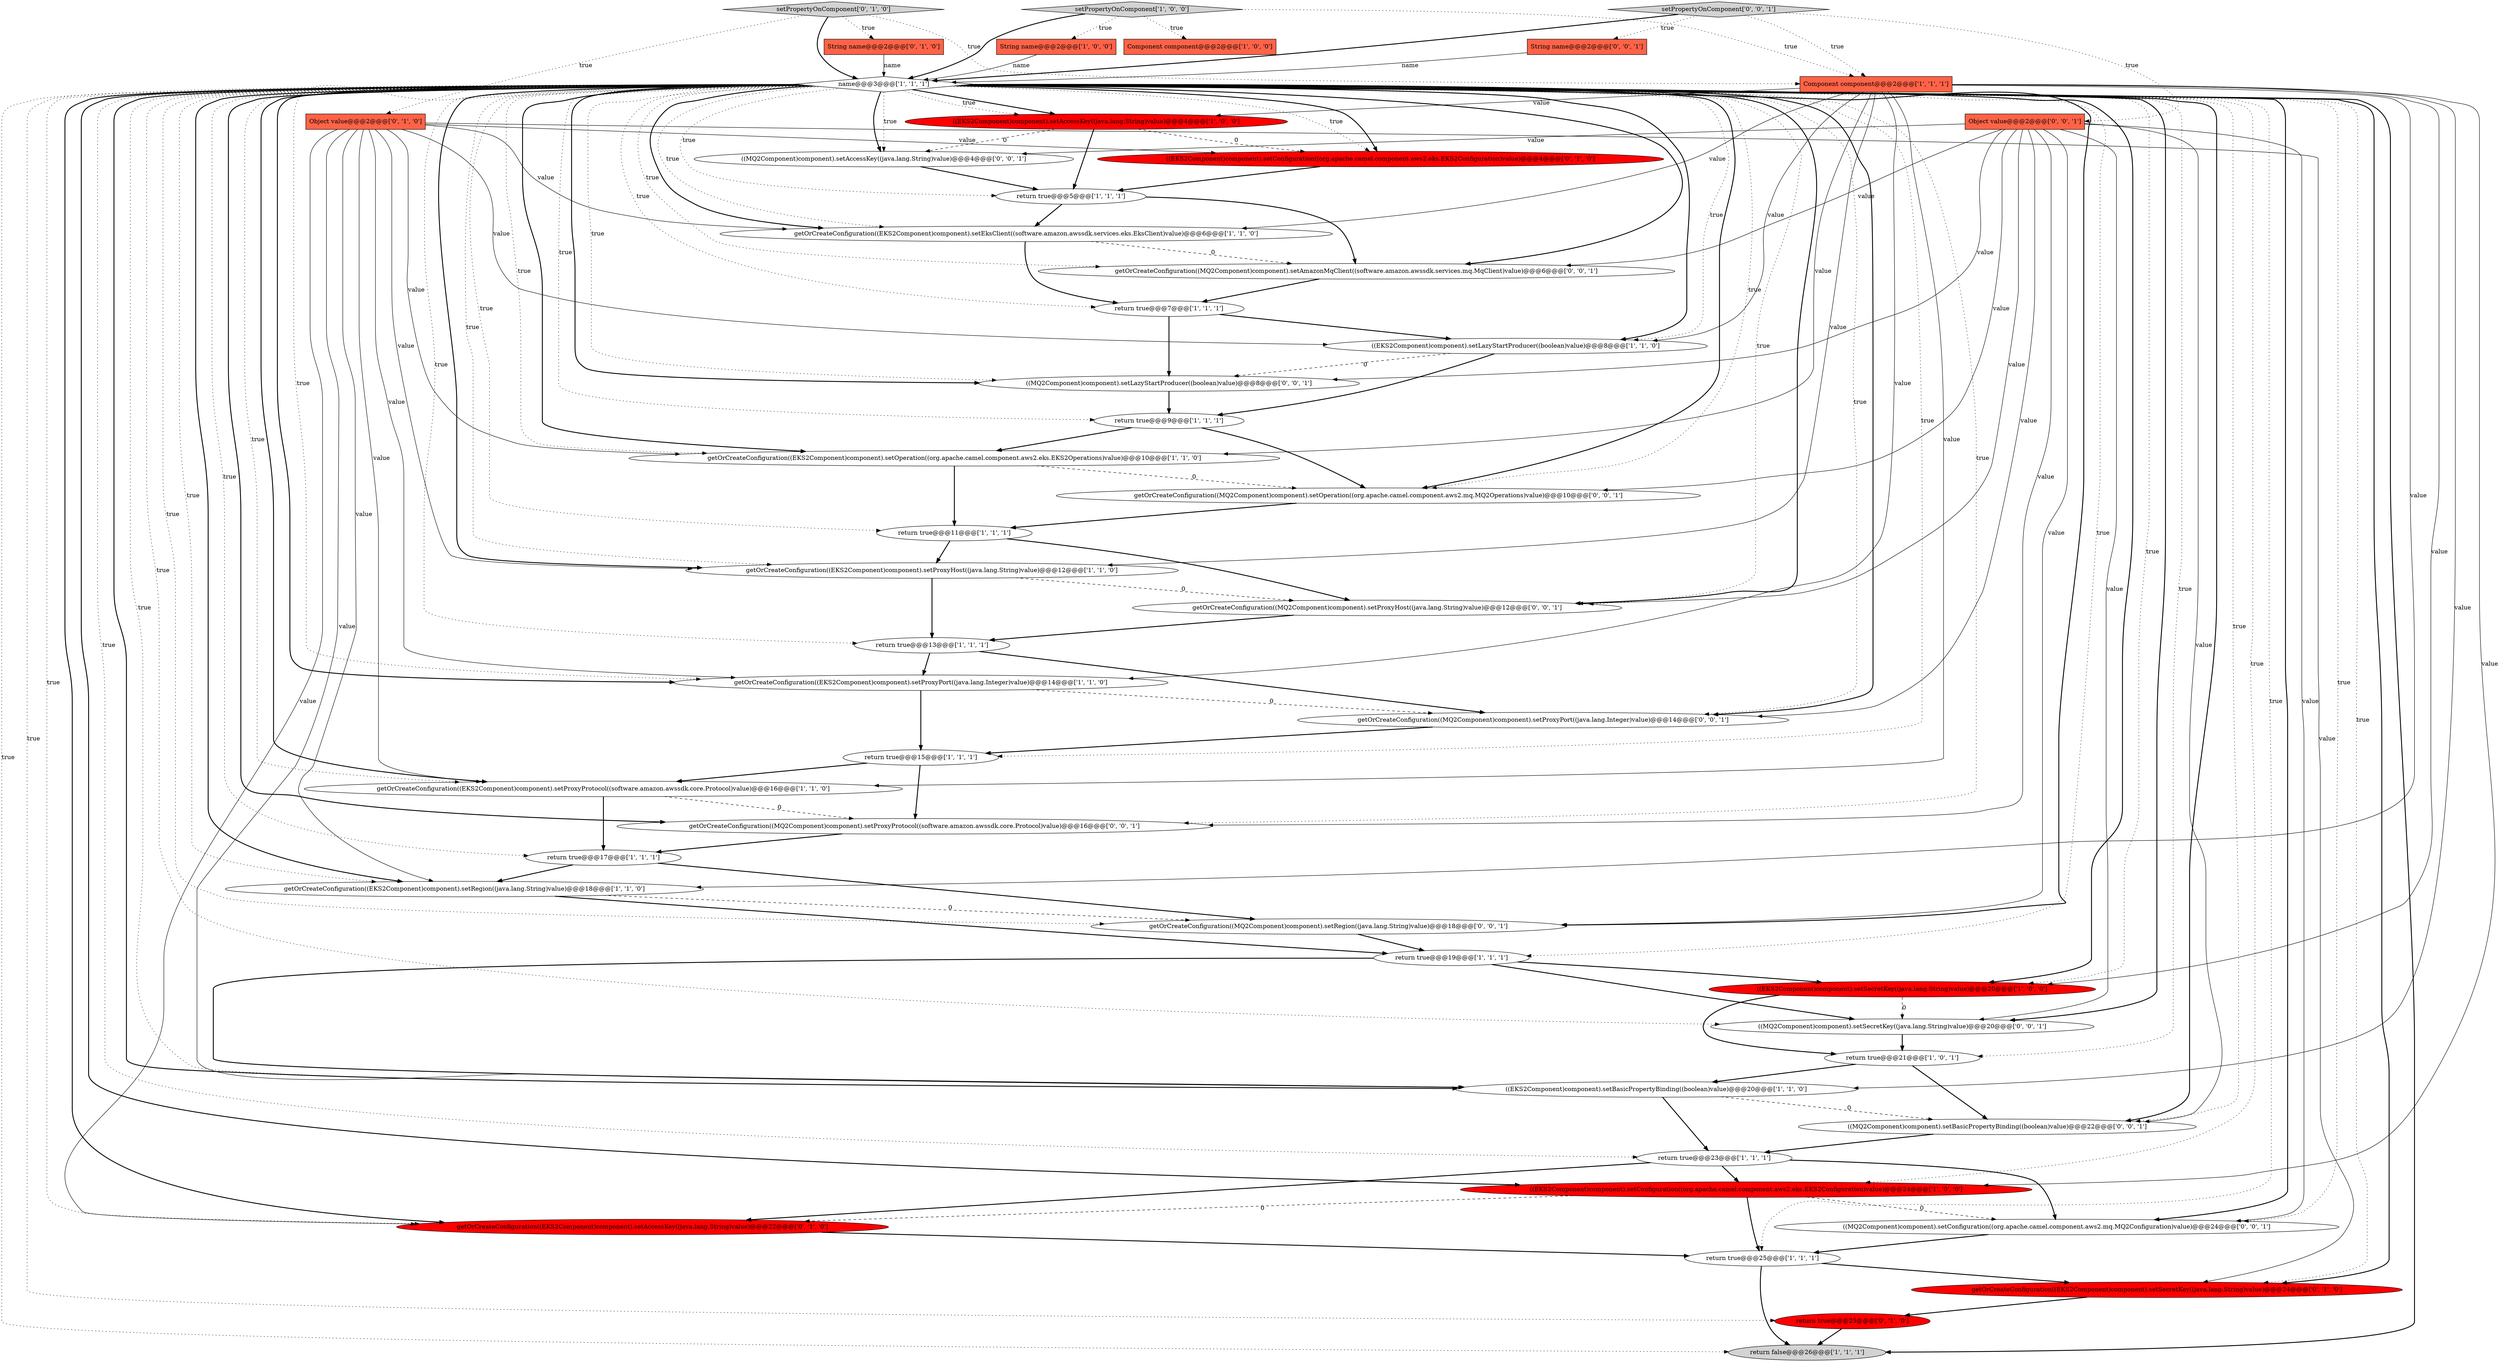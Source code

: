 digraph {
30 [style = filled, label = "String name@@@2@@@['0', '1', '0']", fillcolor = tomato, shape = box image = "AAA0AAABBB2BBB"];
25 [style = filled, label = "return true@@@9@@@['1', '1', '1']", fillcolor = white, shape = ellipse image = "AAA0AAABBB1BBB"];
41 [style = filled, label = "getOrCreateConfiguration((MQ2Component)component).setProxyPort((java.lang.Integer)value)@@@14@@@['0', '0', '1']", fillcolor = white, shape = ellipse image = "AAA0AAABBB3BBB"];
32 [style = filled, label = "setPropertyOnComponent['0', '1', '0']", fillcolor = lightgray, shape = diamond image = "AAA0AAABBB2BBB"];
21 [style = filled, label = "return true@@@13@@@['1', '1', '1']", fillcolor = white, shape = ellipse image = "AAA0AAABBB1BBB"];
37 [style = filled, label = "getOrCreateConfiguration((MQ2Component)component).setProxyHost((java.lang.String)value)@@@12@@@['0', '0', '1']", fillcolor = white, shape = ellipse image = "AAA0AAABBB3BBB"];
9 [style = filled, label = "name@@@3@@@['1', '1', '1']", fillcolor = white, shape = diamond image = "AAA0AAABBB1BBB"];
43 [style = filled, label = "getOrCreateConfiguration((MQ2Component)component).setRegion((java.lang.String)value)@@@18@@@['0', '0', '1']", fillcolor = white, shape = ellipse image = "AAA0AAABBB3BBB"];
24 [style = filled, label = "return true@@@7@@@['1', '1', '1']", fillcolor = white, shape = ellipse image = "AAA0AAABBB1BBB"];
36 [style = filled, label = "getOrCreateConfiguration((MQ2Component)component).setOperation((org.apache.camel.component.aws2.mq.MQ2Operations)value)@@@10@@@['0', '0', '1']", fillcolor = white, shape = ellipse image = "AAA0AAABBB3BBB"];
29 [style = filled, label = "Object value@@@2@@@['0', '1', '0']", fillcolor = tomato, shape = box image = "AAA0AAABBB2BBB"];
48 [style = filled, label = "getOrCreateConfiguration((MQ2Component)component).setAmazonMqClient((software.amazon.awssdk.services.mq.MqClient)value)@@@6@@@['0', '0', '1']", fillcolor = white, shape = ellipse image = "AAA0AAABBB3BBB"];
39 [style = filled, label = "((MQ2Component)component).setBasicPropertyBinding((boolean)value)@@@22@@@['0', '0', '1']", fillcolor = white, shape = ellipse image = "AAA0AAABBB3BBB"];
46 [style = filled, label = "setPropertyOnComponent['0', '0', '1']", fillcolor = lightgray, shape = diamond image = "AAA0AAABBB3BBB"];
17 [style = filled, label = "return true@@@15@@@['1', '1', '1']", fillcolor = white, shape = ellipse image = "AAA0AAABBB1BBB"];
10 [style = filled, label = "return true@@@21@@@['1', '0', '1']", fillcolor = white, shape = ellipse image = "AAA0AAABBB1BBB"];
16 [style = filled, label = "getOrCreateConfiguration((EKS2Component)component).setRegion((java.lang.String)value)@@@18@@@['1', '1', '0']", fillcolor = white, shape = ellipse image = "AAA0AAABBB1BBB"];
31 [style = filled, label = "getOrCreateConfiguration((EKS2Component)component).setAccessKey((java.lang.String)value)@@@22@@@['0', '1', '0']", fillcolor = red, shape = ellipse image = "AAA1AAABBB2BBB"];
1 [style = filled, label = "String name@@@2@@@['1', '0', '0']", fillcolor = tomato, shape = box image = "AAA0AAABBB1BBB"];
40 [style = filled, label = "((MQ2Component)component).setAccessKey((java.lang.String)value)@@@4@@@['0', '0', '1']", fillcolor = white, shape = ellipse image = "AAA0AAABBB3BBB"];
22 [style = filled, label = "return true@@@23@@@['1', '1', '1']", fillcolor = white, shape = ellipse image = "AAA0AAABBB1BBB"];
47 [style = filled, label = "((MQ2Component)component).setLazyStartProducer((boolean)value)@@@8@@@['0', '0', '1']", fillcolor = white, shape = ellipse image = "AAA0AAABBB3BBB"];
18 [style = filled, label = "Component component@@@2@@@['1', '0', '0']", fillcolor = tomato, shape = box image = "AAA0AAABBB1BBB"];
0 [style = filled, label = "return true@@@25@@@['1', '1', '1']", fillcolor = white, shape = ellipse image = "AAA0AAABBB1BBB"];
28 [style = filled, label = "((EKS2Component)component).setConfiguration((org.apache.camel.component.aws2.eks.EKS2Configuration)value)@@@4@@@['0', '1', '0']", fillcolor = red, shape = ellipse image = "AAA1AAABBB2BBB"];
27 [style = filled, label = "Component component@@@2@@@['1', '1', '1']", fillcolor = tomato, shape = box image = "AAA0AAABBB1BBB"];
13 [style = filled, label = "((EKS2Component)component).setBasicPropertyBinding((boolean)value)@@@20@@@['1', '1', '0']", fillcolor = white, shape = ellipse image = "AAA0AAABBB1BBB"];
11 [style = filled, label = "return true@@@19@@@['1', '1', '1']", fillcolor = white, shape = ellipse image = "AAA0AAABBB1BBB"];
12 [style = filled, label = "((EKS2Component)component).setSecretKey((java.lang.String)value)@@@20@@@['1', '0', '0']", fillcolor = red, shape = ellipse image = "AAA1AAABBB1BBB"];
20 [style = filled, label = "((EKS2Component)component).setAccessKey((java.lang.String)value)@@@4@@@['1', '0', '0']", fillcolor = red, shape = ellipse image = "AAA1AAABBB1BBB"];
19 [style = filled, label = "getOrCreateConfiguration((EKS2Component)component).setOperation((org.apache.camel.component.aws2.eks.EKS2Operations)value)@@@10@@@['1', '1', '0']", fillcolor = white, shape = ellipse image = "AAA0AAABBB1BBB"];
8 [style = filled, label = "setPropertyOnComponent['1', '0', '0']", fillcolor = lightgray, shape = diamond image = "AAA0AAABBB1BBB"];
33 [style = filled, label = "return true@@@25@@@['0', '1', '0']", fillcolor = red, shape = ellipse image = "AAA1AAABBB2BBB"];
35 [style = filled, label = "getOrCreateConfiguration((MQ2Component)component).setProxyProtocol((software.amazon.awssdk.core.Protocol)value)@@@16@@@['0', '0', '1']", fillcolor = white, shape = ellipse image = "AAA0AAABBB3BBB"];
45 [style = filled, label = "((MQ2Component)component).setConfiguration((org.apache.camel.component.aws2.mq.MQ2Configuration)value)@@@24@@@['0', '0', '1']", fillcolor = white, shape = ellipse image = "AAA0AAABBB3BBB"];
14 [style = filled, label = "return true@@@5@@@['1', '1', '1']", fillcolor = white, shape = ellipse image = "AAA0AAABBB1BBB"];
15 [style = filled, label = "((EKS2Component)component).setLazyStartProducer((boolean)value)@@@8@@@['1', '1', '0']", fillcolor = white, shape = ellipse image = "AAA0AAABBB1BBB"];
44 [style = filled, label = "((MQ2Component)component).setSecretKey((java.lang.String)value)@@@20@@@['0', '0', '1']", fillcolor = white, shape = ellipse image = "AAA0AAABBB3BBB"];
4 [style = filled, label = "return false@@@26@@@['1', '1', '1']", fillcolor = lightgray, shape = ellipse image = "AAA0AAABBB1BBB"];
34 [style = filled, label = "getOrCreateConfiguration((EKS2Component)component).setSecretKey((java.lang.String)value)@@@24@@@['0', '1', '0']", fillcolor = red, shape = ellipse image = "AAA1AAABBB2BBB"];
5 [style = filled, label = "getOrCreateConfiguration((EKS2Component)component).setProxyHost((java.lang.String)value)@@@12@@@['1', '1', '0']", fillcolor = white, shape = ellipse image = "AAA0AAABBB1BBB"];
3 [style = filled, label = "((EKS2Component)component).setConfiguration((org.apache.camel.component.aws2.eks.EKS2Configuration)value)@@@24@@@['1', '0', '0']", fillcolor = red, shape = ellipse image = "AAA1AAABBB1BBB"];
6 [style = filled, label = "return true@@@17@@@['1', '1', '1']", fillcolor = white, shape = ellipse image = "AAA0AAABBB1BBB"];
7 [style = filled, label = "getOrCreateConfiguration((EKS2Component)component).setProxyProtocol((software.amazon.awssdk.core.Protocol)value)@@@16@@@['1', '1', '0']", fillcolor = white, shape = ellipse image = "AAA0AAABBB1BBB"];
26 [style = filled, label = "getOrCreateConfiguration((EKS2Component)component).setProxyPort((java.lang.Integer)value)@@@14@@@['1', '1', '0']", fillcolor = white, shape = ellipse image = "AAA0AAABBB1BBB"];
2 [style = filled, label = "return true@@@11@@@['1', '1', '1']", fillcolor = white, shape = ellipse image = "AAA0AAABBB1BBB"];
38 [style = filled, label = "Object value@@@2@@@['0', '0', '1']", fillcolor = tomato, shape = box image = "AAA0AAABBB3BBB"];
42 [style = filled, label = "String name@@@2@@@['0', '0', '1']", fillcolor = tomato, shape = box image = "AAA0AAABBB3BBB"];
23 [style = filled, label = "getOrCreateConfiguration((EKS2Component)component).setEksClient((software.amazon.awssdk.services.eks.EksClient)value)@@@6@@@['1', '1', '0']", fillcolor = white, shape = ellipse image = "AAA0AAABBB1BBB"];
27->7 [style = solid, label="value"];
6->43 [style = bold, label=""];
9->12 [style = dotted, label="true"];
29->13 [style = solid, label="value"];
38->37 [style = solid, label="value"];
9->35 [style = dotted, label="true"];
27->20 [style = solid, label="value"];
20->40 [style = dashed, label="0"];
15->25 [style = bold, label=""];
23->48 [style = dashed, label="0"];
9->37 [style = dotted, label="true"];
29->28 [style = solid, label="value"];
38->39 [style = solid, label="value"];
9->43 [style = bold, label=""];
9->7 [style = bold, label=""];
9->35 [style = bold, label=""];
9->16 [style = bold, label=""];
9->37 [style = bold, label=""];
28->14 [style = bold, label=""];
9->26 [style = bold, label=""];
29->19 [style = solid, label="value"];
21->26 [style = bold, label=""];
12->10 [style = bold, label=""];
10->39 [style = bold, label=""];
36->2 [style = bold, label=""];
7->35 [style = dashed, label="0"];
11->13 [style = bold, label=""];
45->0 [style = bold, label=""];
32->30 [style = dotted, label="true"];
25->19 [style = bold, label=""];
9->47 [style = bold, label=""];
9->5 [style = bold, label=""];
12->44 [style = dashed, label="0"];
9->48 [style = dotted, label="true"];
9->15 [style = dotted, label="true"];
13->22 [style = bold, label=""];
27->26 [style = solid, label="value"];
38->44 [style = solid, label="value"];
48->24 [style = bold, label=""];
14->48 [style = bold, label=""];
27->23 [style = solid, label="value"];
9->28 [style = dotted, label="true"];
17->35 [style = bold, label=""];
9->40 [style = bold, label=""];
9->41 [style = dotted, label="true"];
29->26 [style = solid, label="value"];
9->33 [style = dotted, label="true"];
9->26 [style = dotted, label="true"];
9->39 [style = bold, label=""];
30->9 [style = solid, label="name"];
26->17 [style = bold, label=""];
3->31 [style = dashed, label="0"];
25->36 [style = bold, label=""];
11->44 [style = bold, label=""];
38->40 [style = solid, label="value"];
29->7 [style = solid, label="value"];
34->33 [style = bold, label=""];
37->21 [style = bold, label=""];
21->41 [style = bold, label=""];
9->31 [style = dotted, label="true"];
9->48 [style = bold, label=""];
20->14 [style = bold, label=""];
11->12 [style = bold, label=""];
29->23 [style = solid, label="value"];
19->2 [style = bold, label=""];
38->45 [style = solid, label="value"];
9->21 [style = dotted, label="true"];
16->43 [style = dashed, label="0"];
24->47 [style = bold, label=""];
3->0 [style = bold, label=""];
43->11 [style = bold, label=""];
39->22 [style = bold, label=""];
5->21 [style = bold, label=""];
0->34 [style = bold, label=""];
9->24 [style = dotted, label="true"];
47->25 [style = bold, label=""];
27->19 [style = solid, label="value"];
9->13 [style = dotted, label="true"];
9->44 [style = bold, label=""];
7->6 [style = bold, label=""];
9->43 [style = dotted, label="true"];
9->4 [style = dotted, label="true"];
1->9 [style = solid, label="name"];
8->18 [style = dotted, label="true"];
29->31 [style = solid, label="value"];
27->5 [style = solid, label="value"];
9->10 [style = dotted, label="true"];
9->3 [style = dotted, label="true"];
5->37 [style = dashed, label="0"];
38->35 [style = solid, label="value"];
9->0 [style = dotted, label="true"];
46->9 [style = bold, label=""];
22->45 [style = bold, label=""];
9->31 [style = bold, label=""];
31->0 [style = bold, label=""];
9->11 [style = dotted, label="true"];
33->4 [style = bold, label=""];
9->20 [style = bold, label=""];
26->41 [style = dashed, label="0"];
9->44 [style = dotted, label="true"];
9->28 [style = bold, label=""];
13->39 [style = dashed, label="0"];
32->9 [style = bold, label=""];
9->19 [style = dotted, label="true"];
14->23 [style = bold, label=""];
10->13 [style = bold, label=""];
9->45 [style = dotted, label="true"];
9->23 [style = dotted, label="true"];
3->45 [style = dashed, label="0"];
9->20 [style = dotted, label="true"];
27->15 [style = solid, label="value"];
9->19 [style = bold, label=""];
9->3 [style = bold, label=""];
40->14 [style = bold, label=""];
27->12 [style = solid, label="value"];
32->29 [style = dotted, label="true"];
9->12 [style = bold, label=""];
9->16 [style = dotted, label="true"];
9->7 [style = dotted, label="true"];
46->38 [style = dotted, label="true"];
9->22 [style = dotted, label="true"];
38->43 [style = solid, label="value"];
29->34 [style = solid, label="value"];
2->5 [style = bold, label=""];
24->15 [style = bold, label=""];
9->5 [style = dotted, label="true"];
9->36 [style = bold, label=""];
27->3 [style = solid, label="value"];
16->11 [style = bold, label=""];
35->6 [style = bold, label=""];
9->17 [style = dotted, label="true"];
9->4 [style = bold, label=""];
9->36 [style = dotted, label="true"];
38->48 [style = solid, label="value"];
38->36 [style = solid, label="value"];
20->28 [style = dashed, label="0"];
44->10 [style = bold, label=""];
15->47 [style = dashed, label="0"];
22->31 [style = bold, label=""];
27->16 [style = solid, label="value"];
9->6 [style = dotted, label="true"];
9->14 [style = dotted, label="true"];
46->27 [style = dotted, label="true"];
38->47 [style = solid, label="value"];
29->15 [style = solid, label="value"];
9->25 [style = dotted, label="true"];
17->7 [style = bold, label=""];
9->23 [style = bold, label=""];
27->13 [style = solid, label="value"];
8->1 [style = dotted, label="true"];
42->9 [style = solid, label="name"];
22->3 [style = bold, label=""];
9->41 [style = bold, label=""];
38->41 [style = solid, label="value"];
32->27 [style = dotted, label="true"];
23->24 [style = bold, label=""];
41->17 [style = bold, label=""];
19->36 [style = dashed, label="0"];
9->34 [style = dotted, label="true"];
0->4 [style = bold, label=""];
29->5 [style = solid, label="value"];
9->15 [style = bold, label=""];
6->16 [style = bold, label=""];
9->2 [style = dotted, label="true"];
9->45 [style = bold, label=""];
8->9 [style = bold, label=""];
9->39 [style = dotted, label="true"];
46->42 [style = dotted, label="true"];
9->47 [style = dotted, label="true"];
9->40 [style = dotted, label="true"];
8->27 [style = dotted, label="true"];
2->37 [style = bold, label=""];
29->16 [style = solid, label="value"];
9->13 [style = bold, label=""];
9->34 [style = bold, label=""];
}

